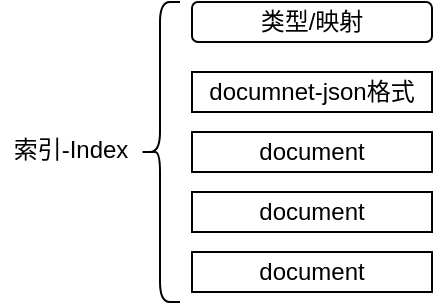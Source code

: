 <mxfile version="15.2.7" type="device"><diagram id="le27ar2SnAJIhdOHeXcG" name="第 1 页"><mxGraphModel dx="1038" dy="607" grid="1" gridSize="10" guides="1" tooltips="1" connect="1" arrows="1" fold="1" page="1" pageScale="1" pageWidth="1169" pageHeight="827" math="0" shadow="0"><root><mxCell id="0"/><mxCell id="1" parent="0"/><mxCell id="Ta850h3Aj-wnjBjo0_NT-2" value="" style="shape=curlyBracket;whiteSpace=wrap;html=1;rounded=1;" vertex="1" parent="1"><mxGeometry x="354" y="100" width="20" height="150" as="geometry"/></mxCell><mxCell id="Ta850h3Aj-wnjBjo0_NT-3" value="索引-Index" style="text;html=1;align=center;verticalAlign=middle;resizable=0;points=[];autosize=1;strokeColor=none;fillColor=none;" vertex="1" parent="1"><mxGeometry x="284" y="164" width="70" height="20" as="geometry"/></mxCell><mxCell id="Ta850h3Aj-wnjBjo0_NT-4" value="documnet-json格式" style="rounded=0;whiteSpace=wrap;html=1;" vertex="1" parent="1"><mxGeometry x="380" y="135" width="120" height="20" as="geometry"/></mxCell><mxCell id="Ta850h3Aj-wnjBjo0_NT-5" value="document" style="rounded=0;whiteSpace=wrap;html=1;" vertex="1" parent="1"><mxGeometry x="380" y="165" width="120" height="20" as="geometry"/></mxCell><mxCell id="Ta850h3Aj-wnjBjo0_NT-6" value="&lt;span&gt;document&lt;/span&gt;" style="rounded=0;whiteSpace=wrap;html=1;" vertex="1" parent="1"><mxGeometry x="380" y="195" width="120" height="20" as="geometry"/></mxCell><mxCell id="Ta850h3Aj-wnjBjo0_NT-7" value="&lt;span&gt;document&lt;/span&gt;" style="rounded=0;whiteSpace=wrap;html=1;" vertex="1" parent="1"><mxGeometry x="380" y="225" width="120" height="20" as="geometry"/></mxCell><mxCell id="Ta850h3Aj-wnjBjo0_NT-8" value="类型/映射" style="rounded=1;whiteSpace=wrap;html=1;" vertex="1" parent="1"><mxGeometry x="380" y="100" width="120" height="20" as="geometry"/></mxCell></root></mxGraphModel></diagram></mxfile>
